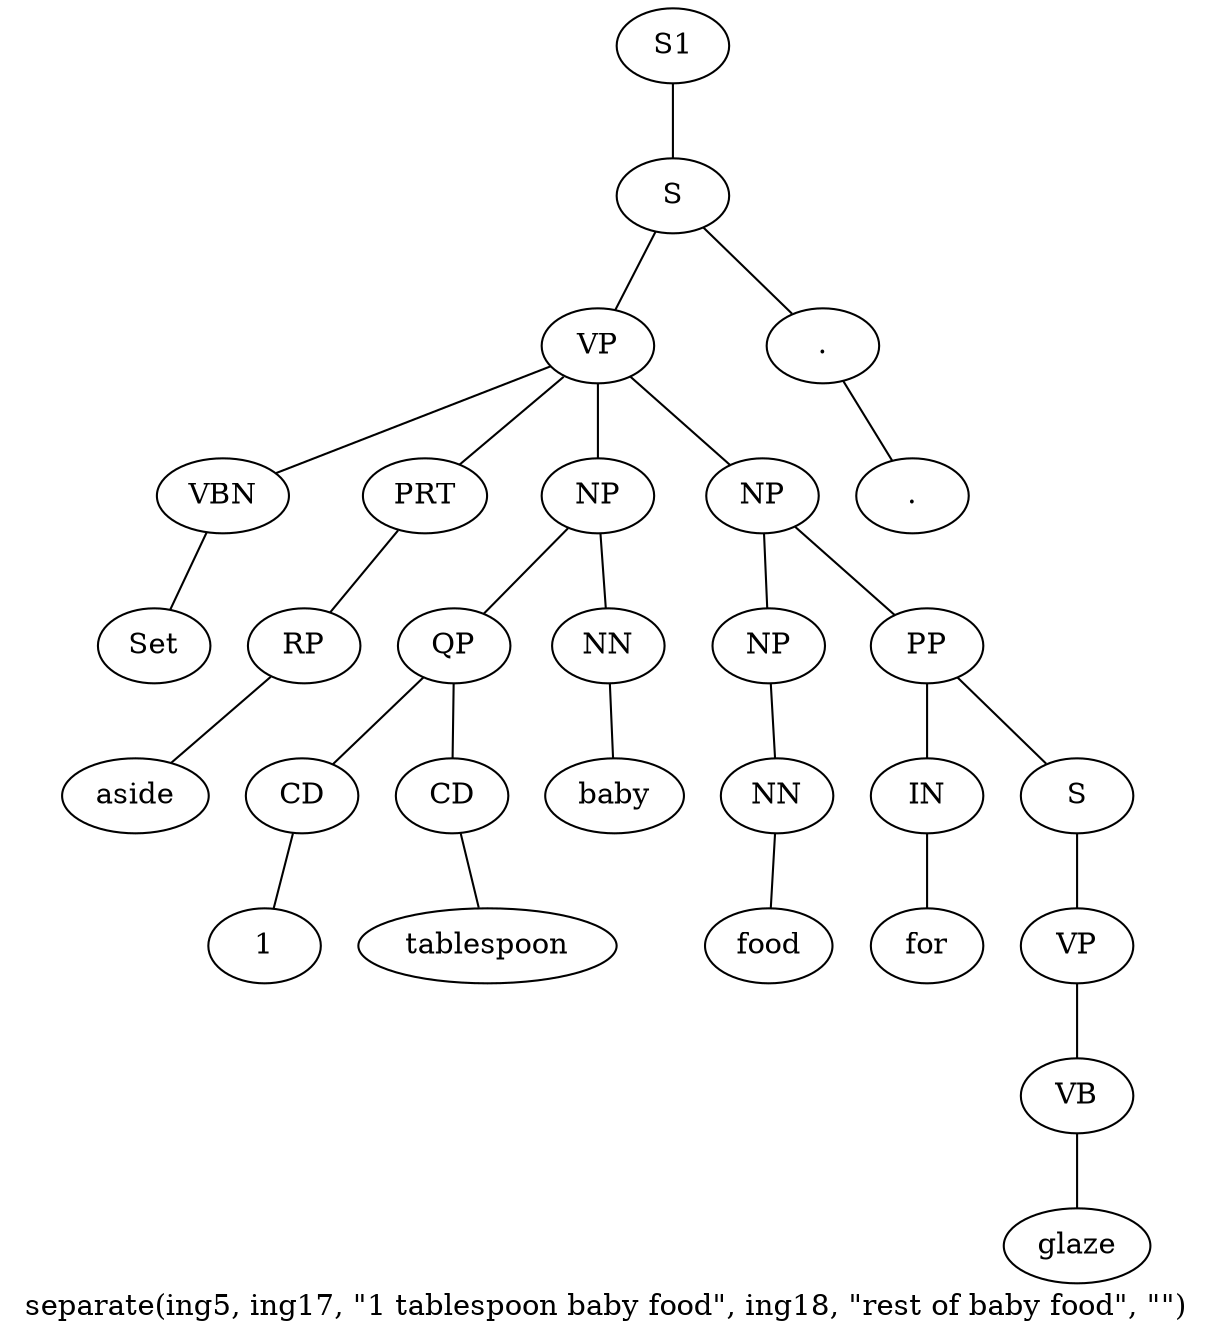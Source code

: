 graph SyntaxGraph {
	label = "separate(ing5, ing17, \"1 tablespoon baby food\", ing18, \"rest of baby food\", \"\")";
	Node0 [label="S1"];
	Node1 [label="S"];
	Node2 [label="VP"];
	Node3 [label="VBN"];
	Node4 [label="Set"];
	Node5 [label="PRT"];
	Node6 [label="RP"];
	Node7 [label="aside"];
	Node8 [label="NP"];
	Node9 [label="QP"];
	Node10 [label="CD"];
	Node11 [label="1"];
	Node12 [label="CD"];
	Node13 [label="tablespoon"];
	Node14 [label="NN"];
	Node15 [label="baby"];
	Node16 [label="NP"];
	Node17 [label="NP"];
	Node18 [label="NN"];
	Node19 [label="food"];
	Node20 [label="PP"];
	Node21 [label="IN"];
	Node22 [label="for"];
	Node23 [label="S"];
	Node24 [label="VP"];
	Node25 [label="VB"];
	Node26 [label="glaze"];
	Node27 [label="."];
	Node28 [label="."];

	Node0 -- Node1;
	Node1 -- Node2;
	Node1 -- Node27;
	Node2 -- Node3;
	Node2 -- Node5;
	Node2 -- Node8;
	Node2 -- Node16;
	Node3 -- Node4;
	Node5 -- Node6;
	Node6 -- Node7;
	Node8 -- Node9;
	Node8 -- Node14;
	Node9 -- Node10;
	Node9 -- Node12;
	Node10 -- Node11;
	Node12 -- Node13;
	Node14 -- Node15;
	Node16 -- Node17;
	Node16 -- Node20;
	Node17 -- Node18;
	Node18 -- Node19;
	Node20 -- Node21;
	Node20 -- Node23;
	Node21 -- Node22;
	Node23 -- Node24;
	Node24 -- Node25;
	Node25 -- Node26;
	Node27 -- Node28;
}